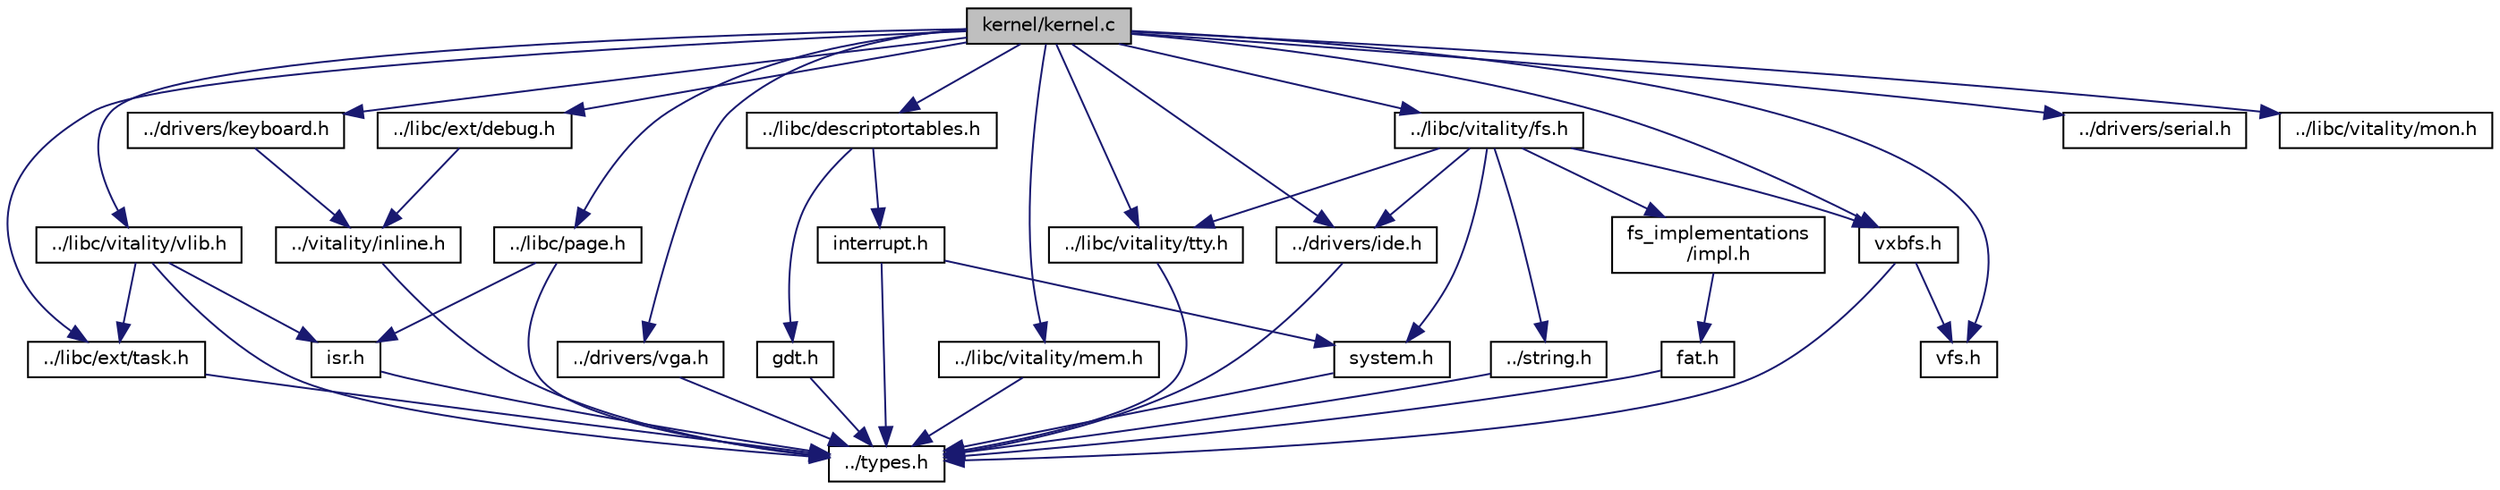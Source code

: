 digraph "kernel/kernel.c"
{
  edge [fontname="Helvetica",fontsize="10",labelfontname="Helvetica",labelfontsize="10"];
  node [fontname="Helvetica",fontsize="10",shape=record];
  Node0 [label="kernel/kernel.c",height=0.2,width=0.4,color="black", fillcolor="grey75", style="filled", fontcolor="black"];
  Node0 -> Node1 [color="midnightblue",fontsize="10",style="solid"];
  Node1 [label="../libc/vitality/tty.h",height=0.2,width=0.4,color="black", fillcolor="white", style="filled",URL="$a00182.html"];
  Node1 -> Node2 [color="midnightblue",fontsize="10",style="solid"];
  Node2 [label="../types.h",height=0.2,width=0.4,color="black", fillcolor="white", style="filled",URL="$a00140.html"];
  Node0 -> Node3 [color="midnightblue",fontsize="10",style="solid"];
  Node3 [label="../libc/descriptortables.h",height=0.2,width=0.4,color="black", fillcolor="white", style="filled",URL="$a00074.html"];
  Node3 -> Node4 [color="midnightblue",fontsize="10",style="solid"];
  Node4 [label="gdt.h",height=0.2,width=0.4,color="black", fillcolor="white", style="filled",URL="$a00104.html"];
  Node4 -> Node2 [color="midnightblue",fontsize="10",style="solid"];
  Node3 -> Node5 [color="midnightblue",fontsize="10",style="solid"];
  Node5 [label="interrupt.h",height=0.2,width=0.4,color="black", fillcolor="white", style="filled",URL="$a00110.html"];
  Node5 -> Node2 [color="midnightblue",fontsize="10",style="solid"];
  Node5 -> Node6 [color="midnightblue",fontsize="10",style="solid"];
  Node6 [label="system.h",height=0.2,width=0.4,color="black", fillcolor="white", style="filled",URL="$a00134.html"];
  Node6 -> Node2 [color="midnightblue",fontsize="10",style="solid"];
  Node0 -> Node7 [color="midnightblue",fontsize="10",style="solid"];
  Node7 [label="../libc/page.h",height=0.2,width=0.4,color="black", fillcolor="white", style="filled",URL="$a00122.html"];
  Node7 -> Node8 [color="midnightblue",fontsize="10",style="solid"];
  Node8 [label="isr.h",height=0.2,width=0.4,color="black", fillcolor="white", style="filled",URL="$a00116.html"];
  Node8 -> Node2 [color="midnightblue",fontsize="10",style="solid"];
  Node7 -> Node2 [color="midnightblue",fontsize="10",style="solid"];
  Node0 -> Node9 [color="midnightblue",fontsize="10",style="solid"];
  Node9 [label="../libc/ext/debug.h",height=0.2,width=0.4,color="black", fillcolor="white", style="filled",URL="$a00080.html"];
  Node9 -> Node10 [color="midnightblue",fontsize="10",style="solid"];
  Node10 [label="../vitality/inline.h",height=0.2,width=0.4,color="black", fillcolor="white", style="filled",URL="$a00164.html"];
  Node10 -> Node2 [color="midnightblue",fontsize="10",style="solid"];
  Node0 -> Node11 [color="midnightblue",fontsize="10",style="solid"];
  Node11 [label="../drivers/vga.h",height=0.2,width=0.4,color="black", fillcolor="white", style="filled",URL="$a00065.html"];
  Node11 -> Node2 [color="midnightblue",fontsize="10",style="solid"];
  Node0 -> Node12 [color="midnightblue",fontsize="10",style="solid"];
  Node12 [label="../libc/ext/task.h",height=0.2,width=0.4,color="black", fillcolor="white", style="filled",URL="$a00092.html"];
  Node12 -> Node2 [color="midnightblue",fontsize="10",style="solid"];
  Node0 -> Node13 [color="midnightblue",fontsize="10",style="solid"];
  Node13 [label="../libc/vitality/mem.h",height=0.2,width=0.4,color="black", fillcolor="white", style="filled",URL="$a00170.html"];
  Node13 -> Node2 [color="midnightblue",fontsize="10",style="solid"];
  Node0 -> Node14 [color="midnightblue",fontsize="10",style="solid"];
  Node14 [label="../libc/vitality/vlib.h",height=0.2,width=0.4,color="black", fillcolor="white", style="filled",URL="$a00200.html"];
  Node14 -> Node2 [color="midnightblue",fontsize="10",style="solid"];
  Node14 -> Node12 [color="midnightblue",fontsize="10",style="solid"];
  Node14 -> Node8 [color="midnightblue",fontsize="10",style="solid"];
  Node0 -> Node15 [color="midnightblue",fontsize="10",style="solid"];
  Node15 [label="../drivers/ide.h",height=0.2,width=0.4,color="black", fillcolor="white", style="filled",URL="$a00035.html"];
  Node15 -> Node2 [color="midnightblue",fontsize="10",style="solid"];
  Node0 -> Node16 [color="midnightblue",fontsize="10",style="solid"];
  Node16 [label="../libc/vitality/fs.h",height=0.2,width=0.4,color="black", fillcolor="white", style="filled",URL="$a00152.html"];
  Node16 -> Node15 [color="midnightblue",fontsize="10",style="solid"];
  Node16 -> Node6 [color="midnightblue",fontsize="10",style="solid"];
  Node16 -> Node1 [color="midnightblue",fontsize="10",style="solid"];
  Node16 -> Node17 [color="midnightblue",fontsize="10",style="solid"];
  Node17 [label="../string.h",height=0.2,width=0.4,color="black", fillcolor="white", style="filled",URL="$a00128.html"];
  Node17 -> Node2 [color="midnightblue",fontsize="10",style="solid"];
  Node16 -> Node18 [color="midnightblue",fontsize="10",style="solid"];
  Node18 [label="vxbfs.h",height=0.2,width=0.4,color="black", fillcolor="white", style="filled",URL="$a00206.html"];
  Node18 -> Node2 [color="midnightblue",fontsize="10",style="solid"];
  Node18 -> Node19 [color="midnightblue",fontsize="10",style="solid"];
  Node19 [label="vfs.h",height=0.2,width=0.4,color="black", fillcolor="white", style="filled",URL="$a00191.html"];
  Node16 -> Node20 [color="midnightblue",fontsize="10",style="solid"];
  Node20 [label="fs_implementations\l/impl.h",height=0.2,width=0.4,color="black", fillcolor="white", style="filled",URL="$a00161.html"];
  Node20 -> Node21 [color="midnightblue",fontsize="10",style="solid"];
  Node21 [label="fat.h",height=0.2,width=0.4,color="black", fillcolor="white", style="filled",URL="$a00158.html"];
  Node21 -> Node2 [color="midnightblue",fontsize="10",style="solid"];
  Node0 -> Node18 [color="midnightblue",fontsize="10",style="solid"];
  Node0 -> Node19 [color="midnightblue",fontsize="10",style="solid"];
  Node0 -> Node22 [color="midnightblue",fontsize="10",style="solid"];
  Node22 [label="../drivers/keyboard.h",height=0.2,width=0.4,color="black", fillcolor="white", style="filled",URL="$a00041.html"];
  Node22 -> Node10 [color="midnightblue",fontsize="10",style="solid"];
  Node0 -> Node23 [color="midnightblue",fontsize="10",style="solid"];
  Node23 [label="../drivers/serial.h",height=0.2,width=0.4,color="black", fillcolor="white", style="filled",URL="$a00059.html"];
  Node0 -> Node24 [color="midnightblue",fontsize="10",style="solid"];
  Node24 [label="../libc/vitality/mon.h",height=0.2,width=0.4,color="black", fillcolor="white", style="filled",URL="$a00176.html"];
}
